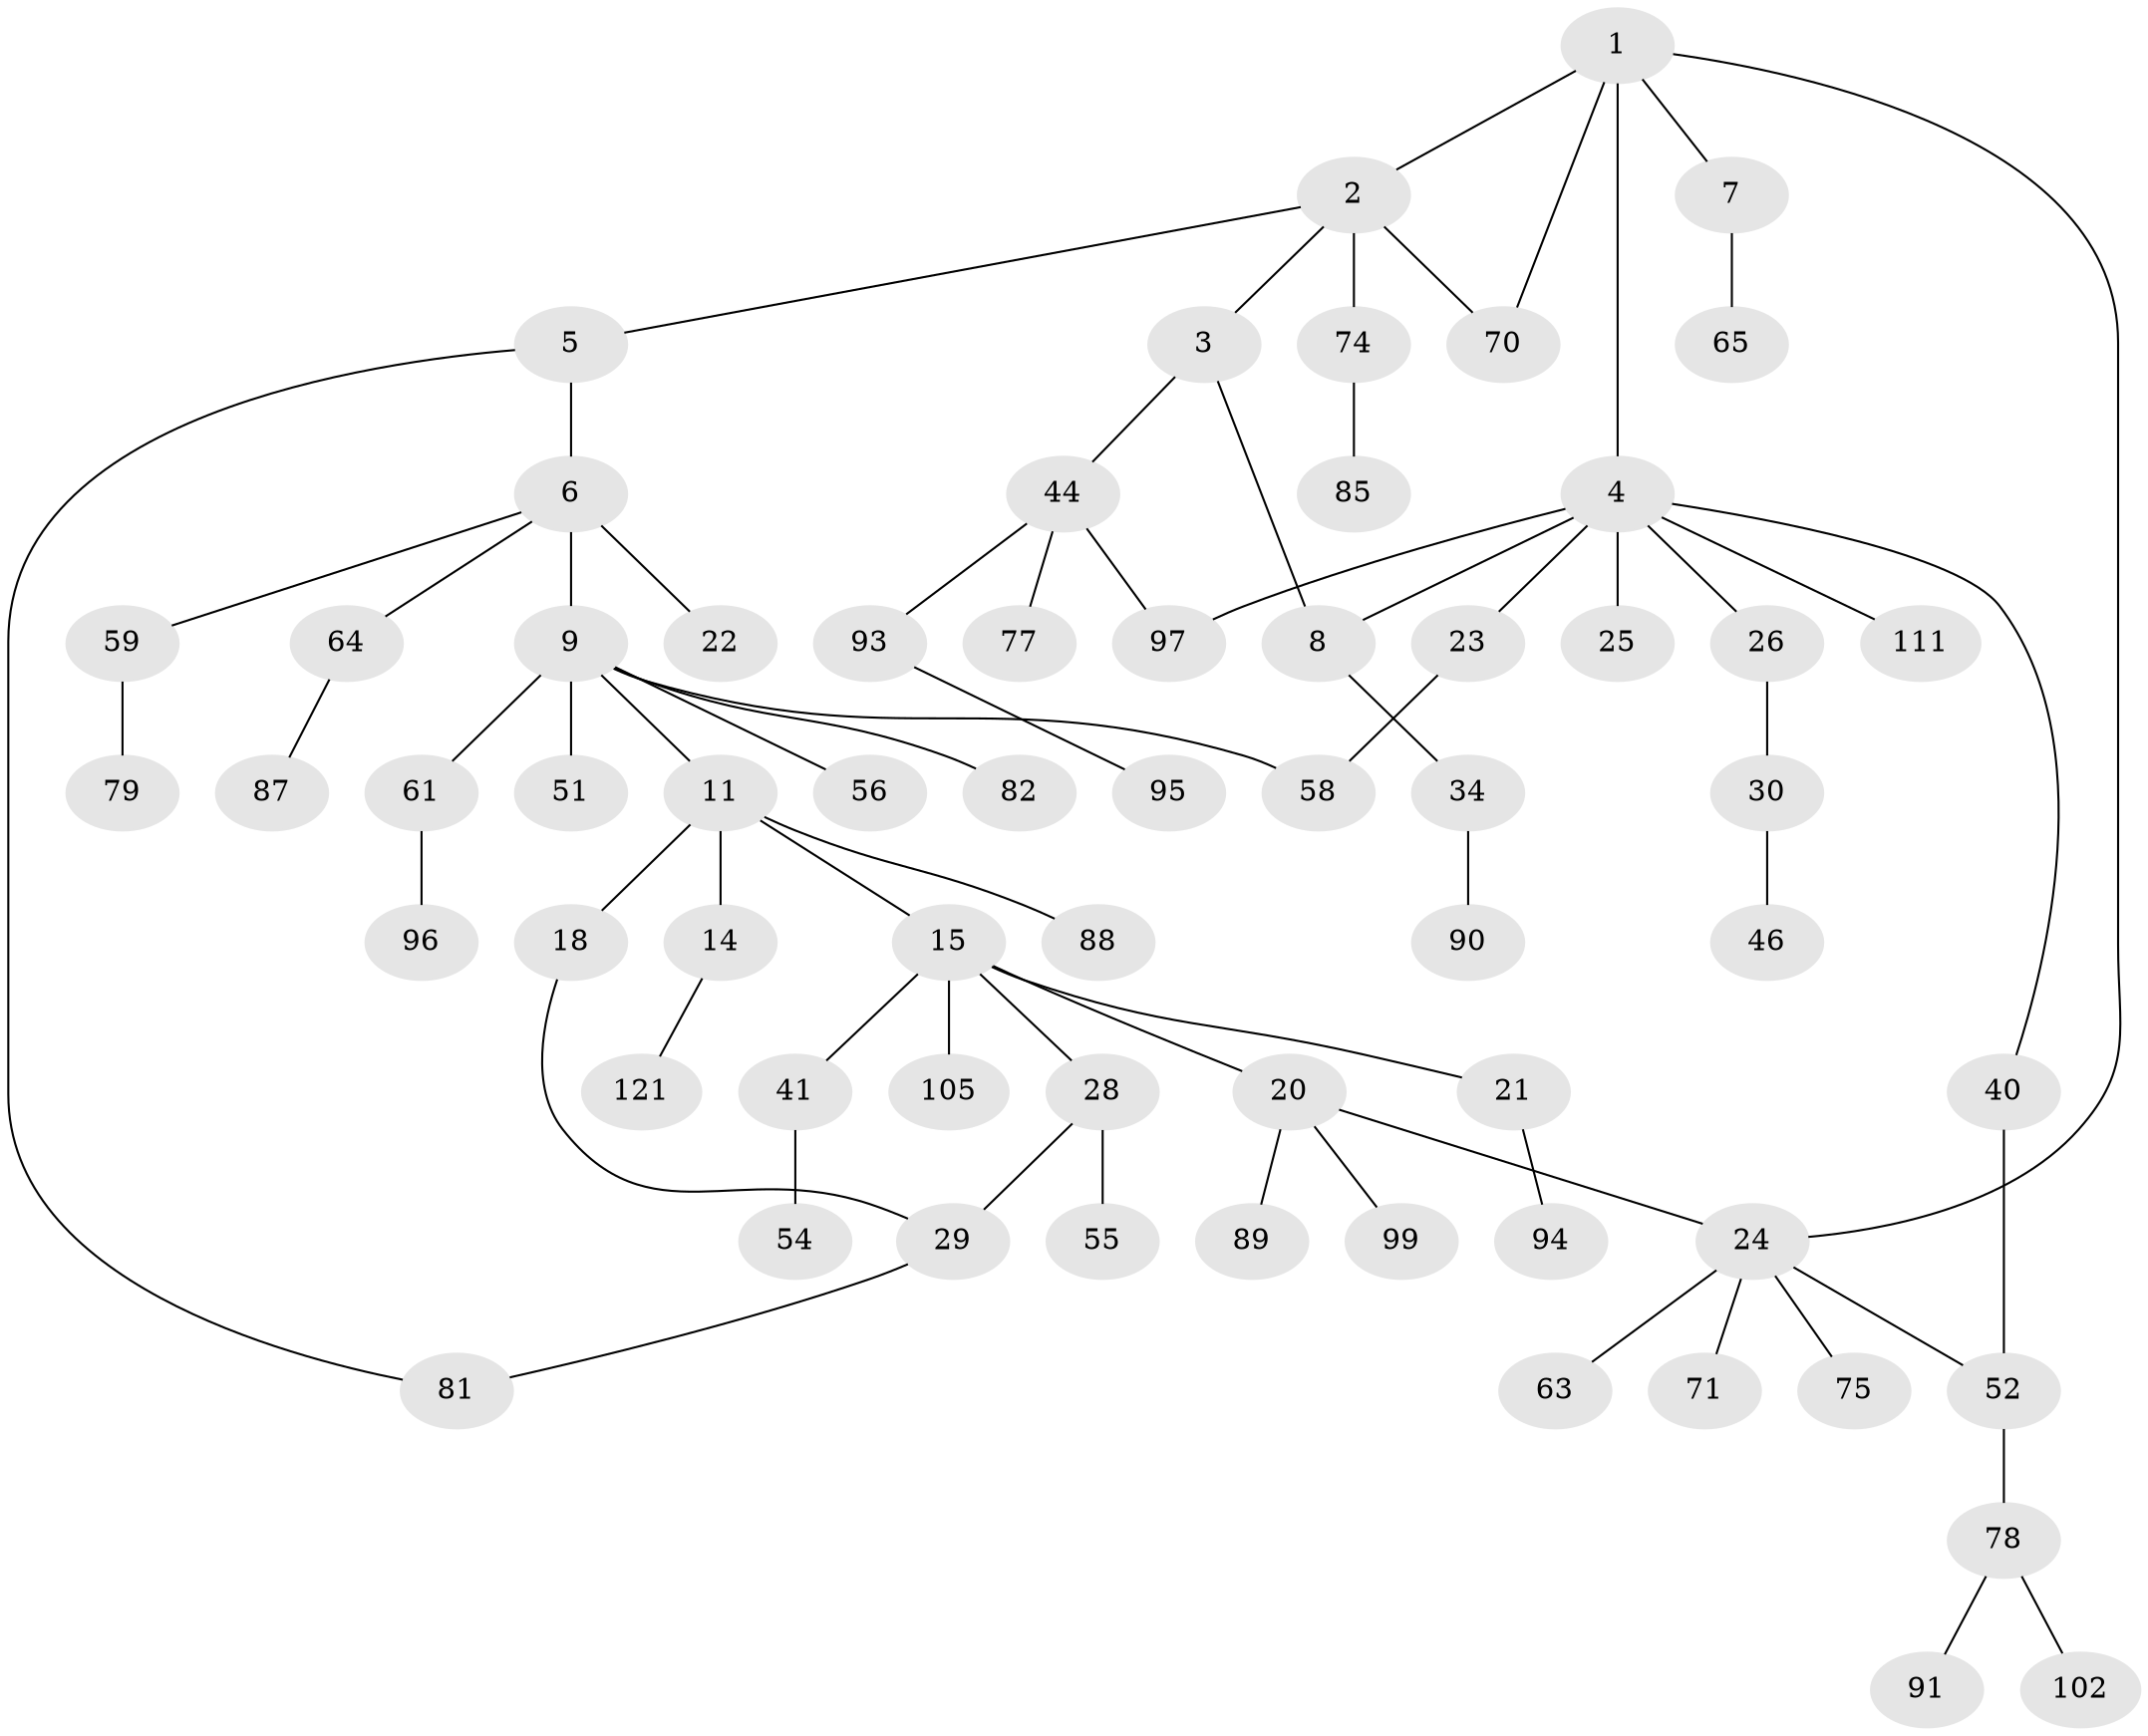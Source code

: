 // original degree distribution, {5: 0.0390625, 8: 0.0078125, 3: 0.1953125, 6: 0.0234375, 4: 0.046875, 7: 0.0078125, 2: 0.265625, 1: 0.4140625}
// Generated by graph-tools (version 1.1) at 2025/13/03/09/25 04:13:22]
// undirected, 64 vertices, 71 edges
graph export_dot {
graph [start="1"]
  node [color=gray90,style=filled];
  1;
  2;
  3 [super="+32+125+38+27"];
  4;
  5;
  6;
  7 [super="+16+57"];
  8;
  9 [super="+12+10"];
  11 [super="+13"];
  14;
  15 [super="+19+33"];
  18;
  20 [super="+92+80+39+67"];
  21;
  22 [super="+110"];
  23 [super="+69+37"];
  24 [super="+50+72+48"];
  25;
  26;
  28 [super="+49+31"];
  29 [super="+36"];
  30 [super="+43+120"];
  34;
  40;
  41 [super="+83+76"];
  44 [super="+53"];
  46;
  51;
  52;
  54;
  55 [super="+107"];
  56 [super="+62+109"];
  58 [super="+98+108"];
  59 [super="+68+116"];
  61;
  63;
  64 [super="+118"];
  65;
  70;
  71;
  74;
  75;
  77;
  78;
  79;
  81;
  82;
  85 [super="+112+126"];
  87;
  88;
  89;
  90;
  91 [super="+115"];
  93;
  94;
  95;
  96;
  97 [super="+106"];
  99;
  102;
  105;
  111;
  121;
  1 -- 2;
  1 -- 4;
  1 -- 7;
  1 -- 24;
  1 -- 70;
  2 -- 3;
  2 -- 5;
  2 -- 70;
  2 -- 74;
  3 -- 8;
  3 -- 44;
  4 -- 8;
  4 -- 23;
  4 -- 25;
  4 -- 26;
  4 -- 40;
  4 -- 97;
  4 -- 111;
  5 -- 6;
  5 -- 81;
  6 -- 9 [weight=2];
  6 -- 22;
  6 -- 59;
  6 -- 64;
  7 -- 65;
  8 -- 34;
  9 -- 61;
  9 -- 58;
  9 -- 82;
  9 -- 51;
  9 -- 56;
  9 -- 11;
  11 -- 18;
  11 -- 88;
  11 -- 14;
  11 -- 15;
  14 -- 121;
  15 -- 20;
  15 -- 28;
  15 -- 41;
  15 -- 105;
  15 -- 21;
  18 -- 29;
  20 -- 89;
  20 -- 24;
  20 -- 99;
  21 -- 94;
  23 -- 58;
  24 -- 52;
  24 -- 75;
  24 -- 71;
  24 -- 63;
  26 -- 30 [weight=2];
  28 -- 29 [weight=3];
  28 -- 55;
  29 -- 81;
  30 -- 46;
  34 -- 90;
  40 -- 52;
  41 -- 54;
  44 -- 93;
  44 -- 97;
  44 -- 77;
  52 -- 78;
  59 -- 79;
  61 -- 96;
  64 -- 87;
  74 -- 85;
  78 -- 91;
  78 -- 102;
  93 -- 95;
}
